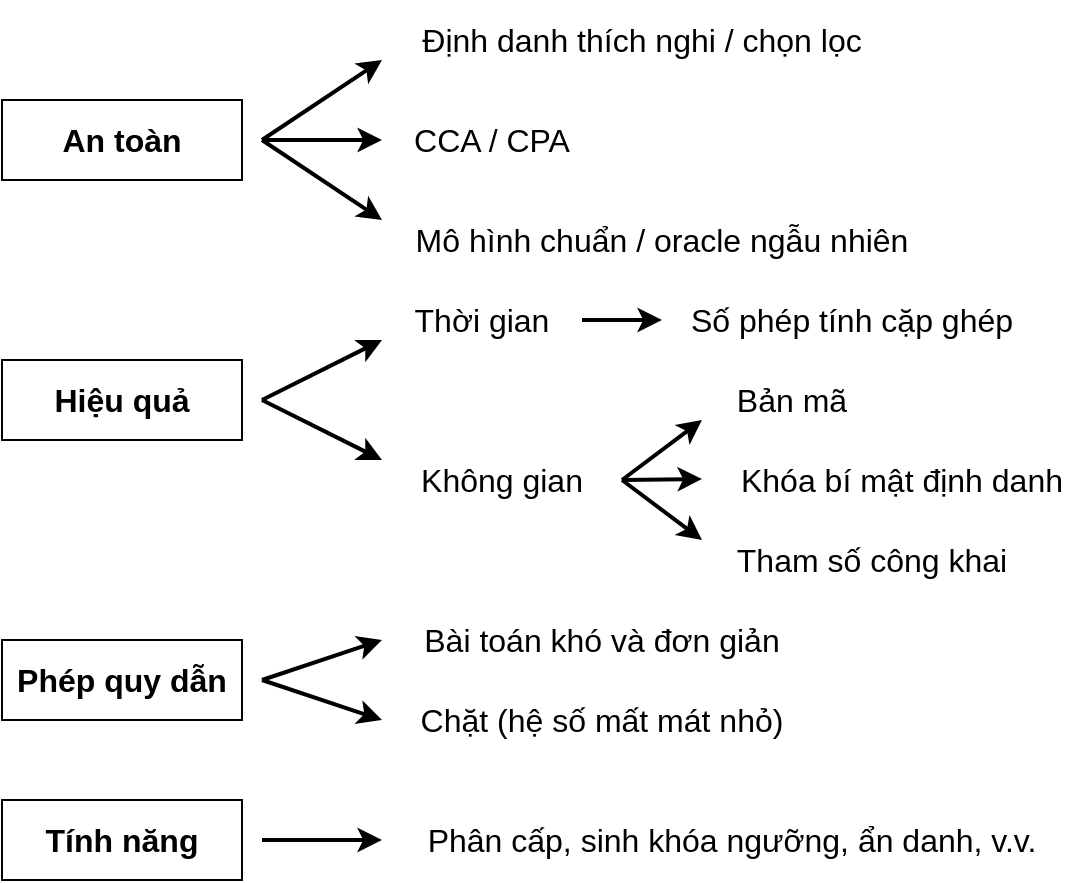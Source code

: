 <mxfile version="10.9.8" type="device"><diagram id="plT2V2t8pSN4c2rVWv5o" name="Page-1"><mxGraphModel dx="1426" dy="782" grid="1" gridSize="10" guides="1" tooltips="1" connect="1" arrows="1" fold="1" page="1" pageScale="1" pageWidth="850" pageHeight="1100" math="0" shadow="0"><root><mxCell id="0"/><mxCell id="1" parent="0"/><mxCell id="ROGKl7GMRDTODiODptSU-1" value="An toàn" style="text;html=1;strokeColor=#000000;fillColor=none;align=center;verticalAlign=middle;whiteSpace=wrap;rounded=0;fontSize=16;fontStyle=1;fontFamily=Helvetica;" parent="1" vertex="1"><mxGeometry x="80" y="170" width="120" height="40" as="geometry"/></mxCell><mxCell id="ROGKl7GMRDTODiODptSU-2" value="Hiệu quả" style="text;html=1;strokeColor=#000000;fillColor=none;align=center;verticalAlign=middle;whiteSpace=wrap;rounded=0;fontSize=16;fontStyle=1;fontFamily=Helvetica;" parent="1" vertex="1"><mxGeometry x="80" y="300" width="120" height="40" as="geometry"/></mxCell><mxCell id="ROGKl7GMRDTODiODptSU-3" value="Phép quy dẫn" style="text;html=1;strokeColor=#000000;fillColor=none;align=center;verticalAlign=middle;whiteSpace=wrap;rounded=0;fontSize=16;fontStyle=1;fontFamily=Helvetica;" parent="1" vertex="1"><mxGeometry x="80" y="440" width="120" height="40" as="geometry"/></mxCell><mxCell id="ROGKl7GMRDTODiODptSU-4" value="Tính năng" style="text;html=1;strokeColor=#000000;fillColor=none;align=center;verticalAlign=middle;whiteSpace=wrap;rounded=0;fontSize=16;fontStyle=1;fontFamily=Helvetica;" parent="1" vertex="1"><mxGeometry x="80" y="520" width="120" height="40" as="geometry"/></mxCell><mxCell id="ROGKl7GMRDTODiODptSU-5" value="Định danh thích nghi / chọn lọc" style="text;html=1;strokeColor=none;fillColor=none;align=center;verticalAlign=middle;whiteSpace=wrap;rounded=0;fontSize=16;fontStyle=0;fontFamily=Helvetica;" parent="1" vertex="1"><mxGeometry x="280" y="120" width="240" height="40" as="geometry"/></mxCell><mxCell id="ROGKl7GMRDTODiODptSU-6" value="CCA / CPA" style="text;html=1;strokeColor=none;fillColor=none;align=center;verticalAlign=middle;whiteSpace=wrap;rounded=0;fontFamily=Helvetica;fontSize=16;" parent="1" vertex="1"><mxGeometry x="280" y="170" width="90" height="40" as="geometry"/></mxCell><mxCell id="ROGKl7GMRDTODiODptSU-7" value="Mô hình chuẩn / oracle ngẫu nhiên" style="text;html=1;strokeColor=none;fillColor=none;align=center;verticalAlign=middle;whiteSpace=wrap;rounded=0;fontFamily=Helvetica;fontSize=16;" parent="1" vertex="1"><mxGeometry x="280" y="220" width="260" height="40" as="geometry"/></mxCell><mxCell id="ROGKl7GMRDTODiODptSU-9" value="" style="endArrow=classic;html=1;fontFamily=Helvetica;fontSize=16;strokeWidth=2;" parent="1" edge="1"><mxGeometry width="50" height="50" relative="1" as="geometry"><mxPoint x="210" y="190" as="sourcePoint"/><mxPoint x="270" y="150" as="targetPoint"/></mxGeometry></mxCell><mxCell id="ROGKl7GMRDTODiODptSU-10" value="" style="endArrow=classic;html=1;fontFamily=Helvetica;fontSize=16;strokeWidth=2;" parent="1" edge="1"><mxGeometry width="50" height="50" relative="1" as="geometry"><mxPoint x="210" y="190" as="sourcePoint"/><mxPoint x="270" y="190" as="targetPoint"/></mxGeometry></mxCell><mxCell id="ROGKl7GMRDTODiODptSU-11" value="" style="endArrow=classic;html=1;fontFamily=Helvetica;fontSize=16;strokeWidth=2;" parent="1" edge="1"><mxGeometry width="50" height="50" relative="1" as="geometry"><mxPoint x="210" y="190" as="sourcePoint"/><mxPoint x="270" y="230" as="targetPoint"/></mxGeometry></mxCell><mxCell id="ROGKl7GMRDTODiODptSU-12" value="Thời gian" style="text;html=1;strokeColor=none;fillColor=none;align=center;verticalAlign=middle;whiteSpace=wrap;rounded=0;fontFamily=Helvetica;fontSize=16;" parent="1" vertex="1"><mxGeometry x="280" y="260" width="80" height="40" as="geometry"/></mxCell><mxCell id="ROGKl7GMRDTODiODptSU-14" value="Không gian" style="text;html=1;strokeColor=none;fillColor=none;align=center;verticalAlign=middle;whiteSpace=wrap;rounded=0;fontFamily=Helvetica;fontSize=16;" parent="1" vertex="1"><mxGeometry x="280" y="340" width="100" height="40" as="geometry"/></mxCell><mxCell id="ROGKl7GMRDTODiODptSU-15" value="" style="endArrow=classic;html=1;strokeWidth=2;fontFamily=Helvetica;fontSize=16;" parent="1" edge="1"><mxGeometry width="50" height="50" relative="1" as="geometry"><mxPoint x="210" y="320" as="sourcePoint"/><mxPoint x="270" y="290" as="targetPoint"/></mxGeometry></mxCell><mxCell id="ROGKl7GMRDTODiODptSU-16" value="" style="endArrow=classic;html=1;strokeWidth=2;fontFamily=Helvetica;fontSize=16;" parent="1" edge="1"><mxGeometry width="50" height="50" relative="1" as="geometry"><mxPoint x="210" y="320" as="sourcePoint"/><mxPoint x="270" y="350" as="targetPoint"/></mxGeometry></mxCell><mxCell id="ROGKl7GMRDTODiODptSU-17" value="Số phép tính cặp ghép" style="text;html=1;strokeColor=none;fillColor=none;align=center;verticalAlign=middle;whiteSpace=wrap;rounded=0;fontFamily=Helvetica;fontSize=16;" parent="1" vertex="1"><mxGeometry x="420" y="260" width="170" height="40" as="geometry"/></mxCell><mxCell id="ROGKl7GMRDTODiODptSU-18" value="" style="endArrow=classic;html=1;strokeWidth=2;fontFamily=Helvetica;fontSize=16;" parent="1" edge="1"><mxGeometry width="50" height="50" relative="1" as="geometry"><mxPoint x="370" y="280" as="sourcePoint"/><mxPoint x="410" y="280" as="targetPoint"/></mxGeometry></mxCell><mxCell id="ROGKl7GMRDTODiODptSU-19" value="Bản mã" style="text;html=1;strokeColor=none;fillColor=none;align=center;verticalAlign=middle;whiteSpace=wrap;rounded=0;fontFamily=Helvetica;fontSize=16;" parent="1" vertex="1"><mxGeometry x="440" y="300" width="70" height="40" as="geometry"/></mxCell><mxCell id="ROGKl7GMRDTODiODptSU-20" value="Tham số công khai" style="text;html=1;strokeColor=none;fillColor=none;align=center;verticalAlign=middle;whiteSpace=wrap;rounded=0;fontFamily=Helvetica;fontSize=16;" parent="1" vertex="1"><mxGeometry x="440" y="380" width="150" height="40" as="geometry"/></mxCell><mxCell id="ROGKl7GMRDTODiODptSU-21" value="Khóa bí mật định danh" style="text;html=1;strokeColor=none;fillColor=none;align=center;verticalAlign=middle;whiteSpace=wrap;rounded=0;fontFamily=Helvetica;fontSize=16;" parent="1" vertex="1"><mxGeometry x="440" y="340" width="180" height="40" as="geometry"/></mxCell><mxCell id="ROGKl7GMRDTODiODptSU-22" value="" style="endArrow=classic;html=1;strokeWidth=2;fontFamily=Helvetica;fontSize=16;" parent="1" edge="1"><mxGeometry width="50" height="50" relative="1" as="geometry"><mxPoint x="390" y="360" as="sourcePoint"/><mxPoint x="430" y="359.5" as="targetPoint"/></mxGeometry></mxCell><mxCell id="ROGKl7GMRDTODiODptSU-24" value="" style="endArrow=classic;html=1;strokeWidth=2;fontFamily=Helvetica;fontSize=16;" parent="1" edge="1"><mxGeometry width="50" height="50" relative="1" as="geometry"><mxPoint x="390" y="360" as="sourcePoint"/><mxPoint x="430" y="390" as="targetPoint"/></mxGeometry></mxCell><mxCell id="ROGKl7GMRDTODiODptSU-25" value="" style="endArrow=classic;html=1;strokeWidth=2;fontFamily=Helvetica;fontSize=16;" parent="1" edge="1"><mxGeometry width="50" height="50" relative="1" as="geometry"><mxPoint x="390" y="360" as="sourcePoint"/><mxPoint x="430" y="330" as="targetPoint"/></mxGeometry></mxCell><mxCell id="ROGKl7GMRDTODiODptSU-26" value="Bài toán khó và đơn giản" style="text;html=1;strokeColor=none;fillColor=none;align=center;verticalAlign=middle;whiteSpace=wrap;rounded=0;fontFamily=Helvetica;fontSize=16;" parent="1" vertex="1"><mxGeometry x="280" y="420" width="200" height="40" as="geometry"/></mxCell><mxCell id="ROGKl7GMRDTODiODptSU-27" value="" style="endArrow=classic;html=1;strokeWidth=2;fontFamily=Helvetica;fontSize=16;" parent="1" edge="1"><mxGeometry width="50" height="50" relative="1" as="geometry"><mxPoint x="210" y="460" as="sourcePoint"/><mxPoint x="270" y="440" as="targetPoint"/></mxGeometry></mxCell><mxCell id="ROGKl7GMRDTODiODptSU-28" value="" style="endArrow=classic;html=1;strokeWidth=2;fontFamily=Helvetica;fontSize=16;" parent="1" edge="1"><mxGeometry width="50" height="50" relative="1" as="geometry"><mxPoint x="210" y="460" as="sourcePoint"/><mxPoint x="270" y="480" as="targetPoint"/></mxGeometry></mxCell><mxCell id="ROGKl7GMRDTODiODptSU-29" value="Chặt (hệ số mất mát nhỏ)" style="text;html=1;strokeColor=none;fillColor=none;align=center;verticalAlign=middle;whiteSpace=wrap;rounded=0;fontFamily=Helvetica;fontSize=16;" parent="1" vertex="1"><mxGeometry x="280" y="460" width="200" height="40" as="geometry"/></mxCell><mxCell id="ROGKl7GMRDTODiODptSU-30" value="Phân cấp, sinh khóa ngưỡng, ẩn danh, v.v." style="text;html=1;strokeColor=none;fillColor=none;align=center;verticalAlign=middle;whiteSpace=wrap;rounded=0;fontFamily=Helvetica;fontSize=16;" parent="1" vertex="1"><mxGeometry x="280" y="520" width="330" height="40" as="geometry"/></mxCell><mxCell id="ROGKl7GMRDTODiODptSU-31" value="" style="endArrow=classic;html=1;strokeWidth=2;fontFamily=Helvetica;fontSize=16;" parent="1" edge="1"><mxGeometry width="50" height="50" relative="1" as="geometry"><mxPoint x="210" y="540" as="sourcePoint"/><mxPoint x="270" y="540" as="targetPoint"/></mxGeometry></mxCell></root></mxGraphModel></diagram></mxfile>